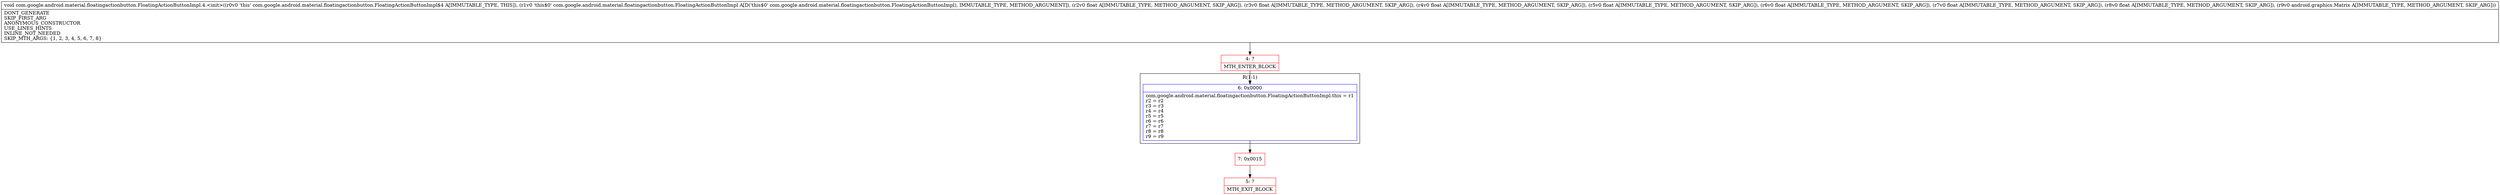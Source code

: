 digraph "CFG forcom.google.android.material.floatingactionbutton.FloatingActionButtonImpl.4.\<init\>(Lcom\/google\/android\/material\/floatingactionbutton\/FloatingActionButtonImpl;FFFFFFFLandroid\/graphics\/Matrix;)V" {
subgraph cluster_Region_860730156 {
label = "R(1:1)";
node [shape=record,color=blue];
Node_6 [shape=record,label="{6\:\ 0x0000|com.google.android.material.floatingactionbutton.FloatingActionButtonImpl.this = r1\lr2 = r2\lr3 = r3\lr4 = r4\lr5 = r5\lr6 = r6\lr7 = r7\lr8 = r8\lr9 = r9\l}"];
}
Node_4 [shape=record,color=red,label="{4\:\ ?|MTH_ENTER_BLOCK\l}"];
Node_7 [shape=record,color=red,label="{7\:\ 0x0015}"];
Node_5 [shape=record,color=red,label="{5\:\ ?|MTH_EXIT_BLOCK\l}"];
MethodNode[shape=record,label="{void com.google.android.material.floatingactionbutton.FloatingActionButtonImpl.4.\<init\>((r0v0 'this' com.google.android.material.floatingactionbutton.FloatingActionButtonImpl$4 A[IMMUTABLE_TYPE, THIS]), (r1v0 'this$0' com.google.android.material.floatingactionbutton.FloatingActionButtonImpl A[D('this$0' com.google.android.material.floatingactionbutton.FloatingActionButtonImpl), IMMUTABLE_TYPE, METHOD_ARGUMENT]), (r2v0 float A[IMMUTABLE_TYPE, METHOD_ARGUMENT, SKIP_ARG]), (r3v0 float A[IMMUTABLE_TYPE, METHOD_ARGUMENT, SKIP_ARG]), (r4v0 float A[IMMUTABLE_TYPE, METHOD_ARGUMENT, SKIP_ARG]), (r5v0 float A[IMMUTABLE_TYPE, METHOD_ARGUMENT, SKIP_ARG]), (r6v0 float A[IMMUTABLE_TYPE, METHOD_ARGUMENT, SKIP_ARG]), (r7v0 float A[IMMUTABLE_TYPE, METHOD_ARGUMENT, SKIP_ARG]), (r8v0 float A[IMMUTABLE_TYPE, METHOD_ARGUMENT, SKIP_ARG]), (r9v0 android.graphics.Matrix A[IMMUTABLE_TYPE, METHOD_ARGUMENT, SKIP_ARG]))  | DONT_GENERATE\lSKIP_FIRST_ARG\lANONYMOUS_CONSTRUCTOR\lUSE_LINES_HINTS\lINLINE_NOT_NEEDED\lSKIP_MTH_ARGS: \{1, 2, 3, 4, 5, 6, 7, 8\}\l}"];
MethodNode -> Node_4;Node_6 -> Node_7;
Node_4 -> Node_6;
Node_7 -> Node_5;
}

